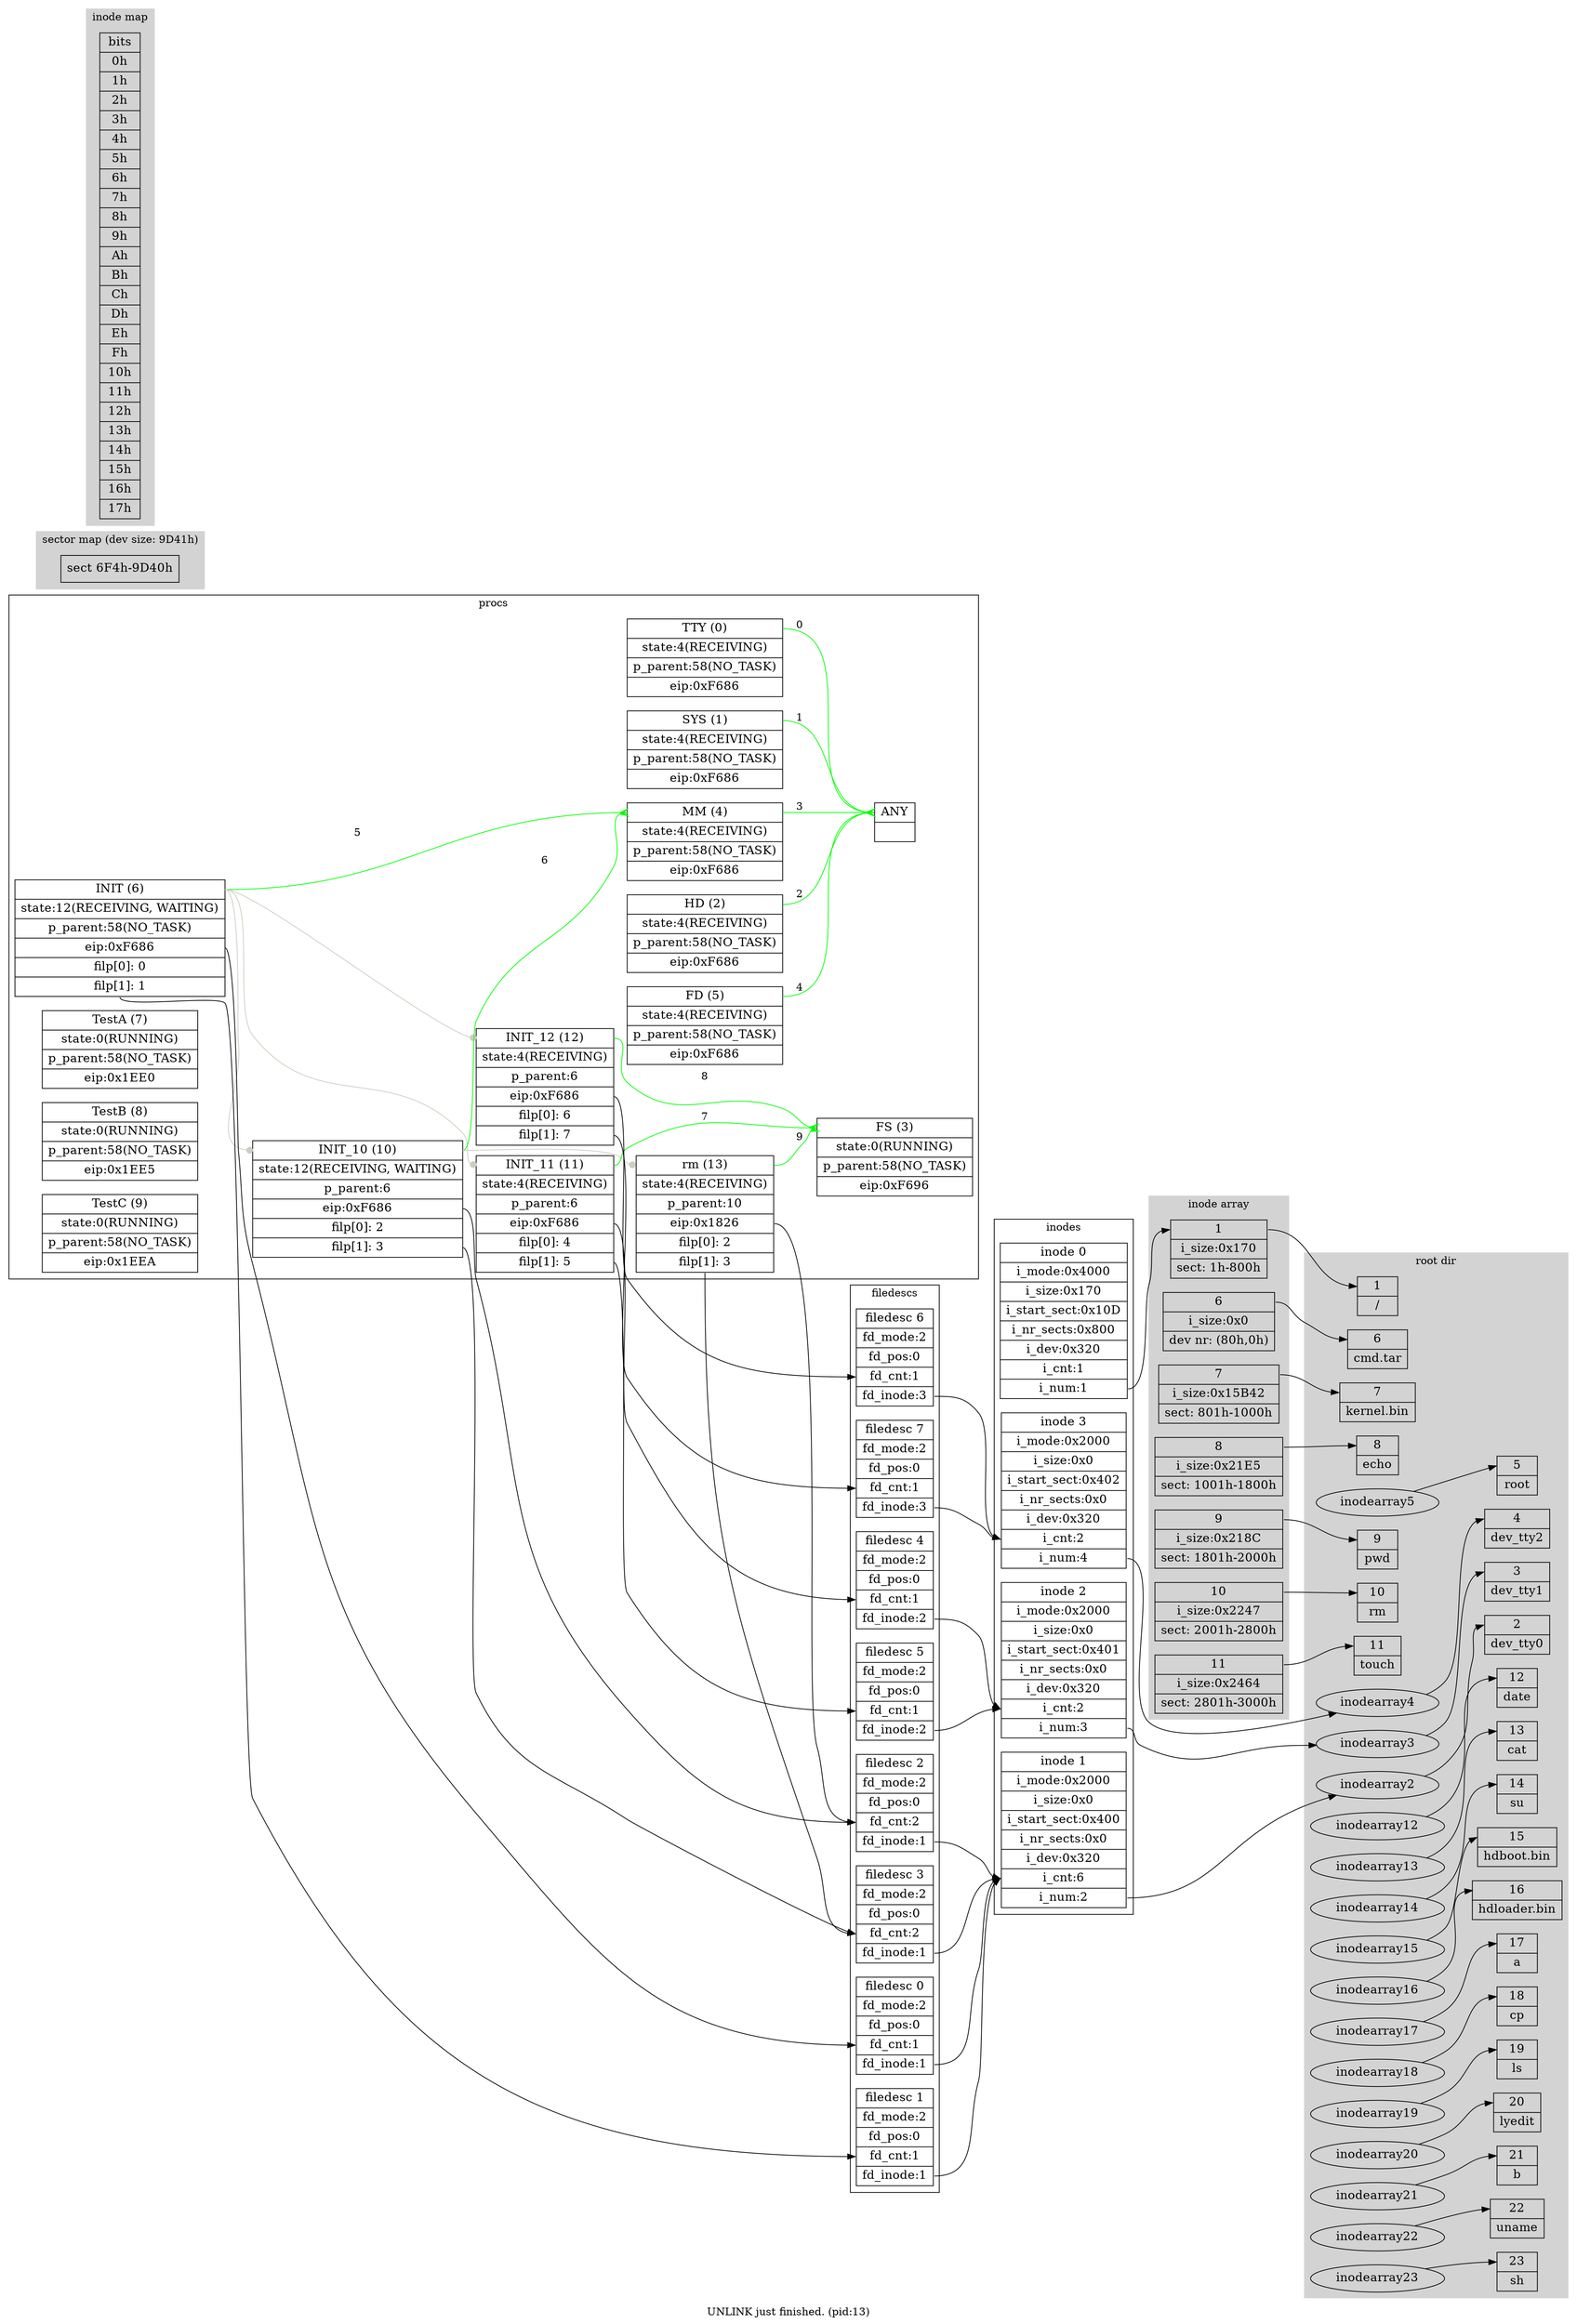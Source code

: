 digraph filedesc01 {
graph [
rankdir = "LR"
];
node [
fontsize = "16"
shape = "ellipse"
];
edge [
];

subgraph cluster_0 {
"proc0" [
label = "<f0>TTY (0) |<f1> state:4(RECEIVING)|<f2> p_parent:58(NO_TASK)|<f3> eip:0xF686 "
shape = "record"
];
"proc1" [
label = "<f0>SYS (1) |<f1> state:4(RECEIVING)|<f2> p_parent:58(NO_TASK)|<f3> eip:0xF686 "
shape = "record"
];
"proc2" [
label = "<f0>HD (2) |<f1> state:4(RECEIVING)|<f2> p_parent:58(NO_TASK)|<f3> eip:0xF686 "
shape = "record"
];
"proc3" [
label = "<f0>FS (3) |<f1> state:0(RUNNING)|<f2> p_parent:58(NO_TASK)|<f3> eip:0xF696 "
shape = "record"
];
"proc4" [
label = "<f0>MM (4) |<f1> state:4(RECEIVING)|<f2> p_parent:58(NO_TASK)|<f3> eip:0xF686 "
shape = "record"
];
"proc5" [
label = "<f0>FD (5) |<f1> state:4(RECEIVING)|<f2> p_parent:58(NO_TASK)|<f3> eip:0xF686 "
shape = "record"
];
"proc6" [
label = "<f0>INIT (6) |<f1> state:12(RECEIVING, WAITING)|<f2> p_parent:58(NO_TASK)|<f3> eip:0xF686 |<f3> filp[0]: 0 |<f4> filp[1]: 1 "
shape = "record"
];
"proc7" [
label = "<f0>TestA (7) |<f1> state:0(RUNNING)|<f2> p_parent:58(NO_TASK)|<f3> eip:0x1EE0 "
shape = "record"
];
"proc8" [
label = "<f0>TestB (8) |<f1> state:0(RUNNING)|<f2> p_parent:58(NO_TASK)|<f3> eip:0x1EE5 "
shape = "record"
];
"proc9" [
label = "<f0>TestC (9) |<f1> state:0(RUNNING)|<f2> p_parent:58(NO_TASK)|<f3> eip:0x1EEA "
shape = "record"
];
"proc10" [
label = "<f0>INIT_10 (10) |<f1> state:12(RECEIVING, WAITING)|<f2> p_parent:6|<f3> eip:0xF686 |<f3> filp[0]: 2 |<f4> filp[1]: 3 "
shape = "record"
];
"proc11" [
label = "<f0>INIT_11 (11) |<f1> state:4(RECEIVING)|<f2> p_parent:6|<f3> eip:0xF686 |<f3> filp[0]: 4 |<f4> filp[1]: 5 "
shape = "record"
];
"proc12" [
label = "<f0>INIT_12 (12) |<f1> state:4(RECEIVING)|<f2> p_parent:6|<f3> eip:0xF686 |<f3> filp[0]: 6 |<f4> filp[1]: 7 "
shape = "record"
];
"proc13" [
label = "<f0>rm (13) |<f1> state:4(RECEIVING)|<f2> p_parent:10|<f3> eip:0x1826 |<f3> filp[0]: 2 |<f4> filp[1]: 3 "
shape = "record"
];
"proc48" [
label = "<f0>ANY |<f1> "
shape = "record"
];
label = "procs";
}

subgraph cluster_1 {
"filedesc0" [
label = "<f0>filedesc 0|<f1> fd_mode:2|<f2> fd_pos:0|<f3> fd_cnt:1|<f4> fd_inode:1 "
shape = "record"
];
"filedesc1" [
label = "<f0>filedesc 1|<f1> fd_mode:2|<f2> fd_pos:0|<f3> fd_cnt:1|<f4> fd_inode:1 "
shape = "record"
];
"filedesc2" [
label = "<f0>filedesc 2|<f1> fd_mode:2|<f2> fd_pos:0|<f3> fd_cnt:2|<f4> fd_inode:1 "
shape = "record"
];
"filedesc3" [
label = "<f0>filedesc 3|<f1> fd_mode:2|<f2> fd_pos:0|<f3> fd_cnt:2|<f4> fd_inode:1 "
shape = "record"
];
"filedesc4" [
label = "<f0>filedesc 4|<f1> fd_mode:2|<f2> fd_pos:0|<f3> fd_cnt:1|<f4> fd_inode:2 "
shape = "record"
];
"filedesc5" [
label = "<f0>filedesc 5|<f1> fd_mode:2|<f2> fd_pos:0|<f3> fd_cnt:1|<f4> fd_inode:2 "
shape = "record"
];
"filedesc6" [
label = "<f0>filedesc 6|<f1> fd_mode:2|<f2> fd_pos:0|<f3> fd_cnt:1|<f4> fd_inode:3 "
shape = "record"
];
"filedesc7" [
label = "<f0>filedesc 7|<f1> fd_mode:2|<f2> fd_pos:0|<f3> fd_cnt:1|<f4> fd_inode:3 "
shape = "record"
];
label = "filedescs";
}

subgraph cluster_2 {
"inode0" [
label = "<f0>inode 0|<f1> i_mode:0x4000|<f2> i_size:0x170|<f3> i_start_sect:0x10D|<f4> i_nr_sects:0x800|<f5> i_dev:0x320|<f6> i_cnt:1|<f7> i_num:1 "
shape = "record"
];
"inode1" [
label = "<f0>inode 1|<f1> i_mode:0x2000|<f2> i_size:0x0|<f3> i_start_sect:0x400|<f4> i_nr_sects:0x0|<f5> i_dev:0x320|<f6> i_cnt:6|<f7> i_num:2 "
shape = "record"
];
"inode2" [
label = "<f0>inode 2|<f1> i_mode:0x2000|<f2> i_size:0x0|<f3> i_start_sect:0x401|<f4> i_nr_sects:0x0|<f5> i_dev:0x320|<f6> i_cnt:2|<f7> i_num:3 "
shape = "record"
];
"inode3" [
label = "<f0>inode 3|<f1> i_mode:0x2000|<f2> i_size:0x0|<f3> i_start_sect:0x402|<f4> i_nr_sects:0x0|<f5> i_dev:0x320|<f6> i_cnt:2|<f7> i_num:4 "
shape = "record"
];
label = "inodes";
}

subgraph cluster_3 {

style=filled;

color=lightgrey;
"sector 6F4h" [
label = "<f0>sect 6F4h-9D40h "
shape = "record"
];
label = "sector map (dev size: 9D41h)";
}

subgraph cluster_4 {

style=filled;

color=lightgrey;
"imap" [
label = "<f0>bits| 0h | 1h | 2h | 3h | 4h | 5h | 6h | 7h | 8h | 9h | Ah | Bh | Ch | Dh | Eh | Fh | 10h | 11h | 12h | 13h | 14h | 15h | 16h | 17h "
shape = "record"
];
label = "inode map";
}

subgraph cluster_5 {

style=filled;

color=lightgrey;
"inodearray1" [
label = "<f0> 1|<f2> i_size:0x170|<f3> sect: 1h-800h "
shape = "record"
];
"inodearray6" [
label = "<f0> 6|<f2> i_size:0x0|<f3> dev nr: (80h,0h) "
shape = "record"
];
"inodearray7" [
label = "<f0> 7|<f2> i_size:0x15B42|<f3> sect: 801h-1000h "
shape = "record"
];
"inodearray8" [
label = "<f0> 8|<f2> i_size:0x21E5|<f3> sect: 1001h-1800h "
shape = "record"
];
"inodearray9" [
label = "<f0> 9|<f2> i_size:0x218C|<f3> sect: 1801h-2000h "
shape = "record"
];
"inodearray10" [
label = "<f0> 10|<f2> i_size:0x2247|<f3> sect: 2001h-2800h "
shape = "record"
];
"inodearray11" [
label = "<f0> 11|<f2> i_size:0x2464|<f3> sect: 2801h-3000h "
shape = "record"
];
label = "inode array";
}

subgraph cluster_6 {

style=filled;

color=lightgrey;
"rootdirent1" [
label = "<f0> 1|<f2> / "
shape = "record"
];
"inodearray1":f0 -> "rootdirent1":f0;
"rootdirent2" [
label = "<f0> 2|<f2> dev_tty0 "
shape = "record"
];
"inodearray2":f0 -> "rootdirent2":f0;
"rootdirent3" [
label = "<f0> 3|<f2> dev_tty1 "
shape = "record"
];
"inodearray3":f0 -> "rootdirent3":f0;
"rootdirent4" [
label = "<f0> 4|<f2> dev_tty2 "
shape = "record"
];
"inodearray4":f0 -> "rootdirent4":f0;
"rootdirent5" [
label = "<f0> 5|<f2> root "
shape = "record"
];
"inodearray5":f0 -> "rootdirent5":f0;
"rootdirent6" [
label = "<f0> 6|<f2> cmd.tar "
shape = "record"
];
"inodearray6":f0 -> "rootdirent6":f0;
"rootdirent7" [
label = "<f0> 7|<f2> kernel.bin "
shape = "record"
];
"inodearray7":f0 -> "rootdirent7":f0;
"rootdirent8" [
label = "<f0> 8|<f2> echo "
shape = "record"
];
"inodearray8":f0 -> "rootdirent8":f0;
"rootdirent9" [
label = "<f0> 9|<f2> pwd "
shape = "record"
];
"inodearray9":f0 -> "rootdirent9":f0;
"rootdirent10" [
label = "<f0> 10|<f2> rm "
shape = "record"
];
"inodearray10":f0 -> "rootdirent10":f0;
"rootdirent11" [
label = "<f0> 11|<f2> touch "
shape = "record"
];
"inodearray11":f0 -> "rootdirent11":f0;
"rootdirent12" [
label = "<f0> 12|<f2> date "
shape = "record"
];
"inodearray12":f0 -> "rootdirent12":f0;
"rootdirent13" [
label = "<f0> 13|<f2> cat "
shape = "record"
];
"inodearray13":f0 -> "rootdirent13":f0;
"rootdirent14" [
label = "<f0> 14|<f2> su "
shape = "record"
];
"inodearray14":f0 -> "rootdirent14":f0;
"rootdirent15" [
label = "<f0> 15|<f2> hdboot.bin "
shape = "record"
];
"inodearray15":f0 -> "rootdirent15":f0;
"rootdirent16" [
label = "<f0> 16|<f2> hdloader.bin "
shape = "record"
];
"inodearray16":f0 -> "rootdirent16":f0;
"rootdirent17" [
label = "<f0> 17|<f2> a "
shape = "record"
];
"inodearray17":f0 -> "rootdirent17":f0;
"rootdirent18" [
label = "<f0> 18|<f2> cp "
shape = "record"
];
"inodearray18":f0 -> "rootdirent18":f0;
"rootdirent19" [
label = "<f0> 19|<f2> ls "
shape = "record"
];
"inodearray19":f0 -> "rootdirent19":f0;
"rootdirent20" [
label = "<f0> 20|<f2> lyedit "
shape = "record"
];
"inodearray20":f0 -> "rootdirent20":f0;
"rootdirent21" [
label = "<f0> 21|<f2> b "
shape = "record"
];
"inodearray21":f0 -> "rootdirent21":f0;
"rootdirent22" [
label = "<f0> 22|<f2> uname "
shape = "record"
];
"inodearray22":f0 -> "rootdirent22":f0;
"rootdirent23" [
label = "<f0> 23|<f2> sh "
shape = "record"
];
"inodearray23":f0 -> "rootdirent23":f0;
label = "root dir";
}
"proc0":f0 -> "proc48":f0 [arrowhead="crow", color="green", label="0"];
"proc1":f0 -> "proc48":f0 [arrowhead="crow", color="green", label="1"];
"proc2":f0 -> "proc48":f0 [arrowhead="crow", color="green", label="2"];
"proc4":f0 -> "proc48":f0 [arrowhead="crow", color="green", label="3"];
"proc5":f0 -> "proc48":f0 [arrowhead="crow", color="green", label="4"];
"proc6":f0 -> "proc4":f0 [arrowhead="crow", color="green", label="5"];
"proc10":f0 -> "proc4":f0 [arrowhead="crow", color="green", label="6"];
"proc11":f0 -> "proc3":f0 [arrowhead="crow", color="green", label="7"];
"proc12":f0 -> "proc3":f0 [arrowhead="crow", color="green", label="8"];
"proc13":f0 -> "proc3":f0 [arrowhead="crow", color="green", label="9"];
"proc6":f0 -> "proc10":f0 [arrowhead="dot", color="ivory3"];
"proc6":f0 -> "proc11":f0 [arrowhead="dot", color="ivory3"];
"proc6":f0 -> "proc12":f0 [arrowhead="dot", color="ivory3"];
"proc10":f0 -> "proc13":f0 [arrowhead="dot", color="ivory3"];
"proc6":f3 -> "filedesc0":f3;
"proc6":f4 -> "filedesc1":f3;
"proc10":f3 -> "filedesc2":f3;
"proc10":f4 -> "filedesc3":f3;
"proc11":f3 -> "filedesc4":f3;
"proc11":f4 -> "filedesc5":f3;
"proc12":f3 -> "filedesc6":f3;
"proc12":f4 -> "filedesc7":f3;
"proc13":f3 -> "filedesc2":f3;
"proc13":f4 -> "filedesc3":f3;
"filedesc0":f4 -> "inode1":f6;
"filedesc1":f4 -> "inode1":f6;
"filedesc2":f4 -> "inode1":f6;
"filedesc3":f4 -> "inode1":f6;
"filedesc4":f4 -> "inode2":f6;
"filedesc5":f4 -> "inode2":f6;
"filedesc6":f4 -> "inode3":f6;
"filedesc7":f4 -> "inode3":f6;
"inode0":f7 -> "inodearray1":f0;
"inode1":f7 -> "inodearray2":f0;
"inode2":f7 -> "inodearray3":f0;
"inode3":f7 -> "inodearray4":f0;
label = "UNLINK just finished. (pid:13)";
}
